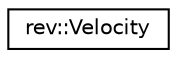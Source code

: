digraph "Graphical Class Hierarchy"
{
 // LATEX_PDF_SIZE
  edge [fontname="Helvetica",fontsize="10",labelfontname="Helvetica",labelfontsize="10"];
  node [fontname="Helvetica",fontsize="10",shape=record];
  rankdir="LR";
  Node0 [label="rev::Velocity",height=0.2,width=0.4,color="black", fillcolor="white", style="filled",URL="$structrev_1_1Velocity.html",tooltip=" "];
}
